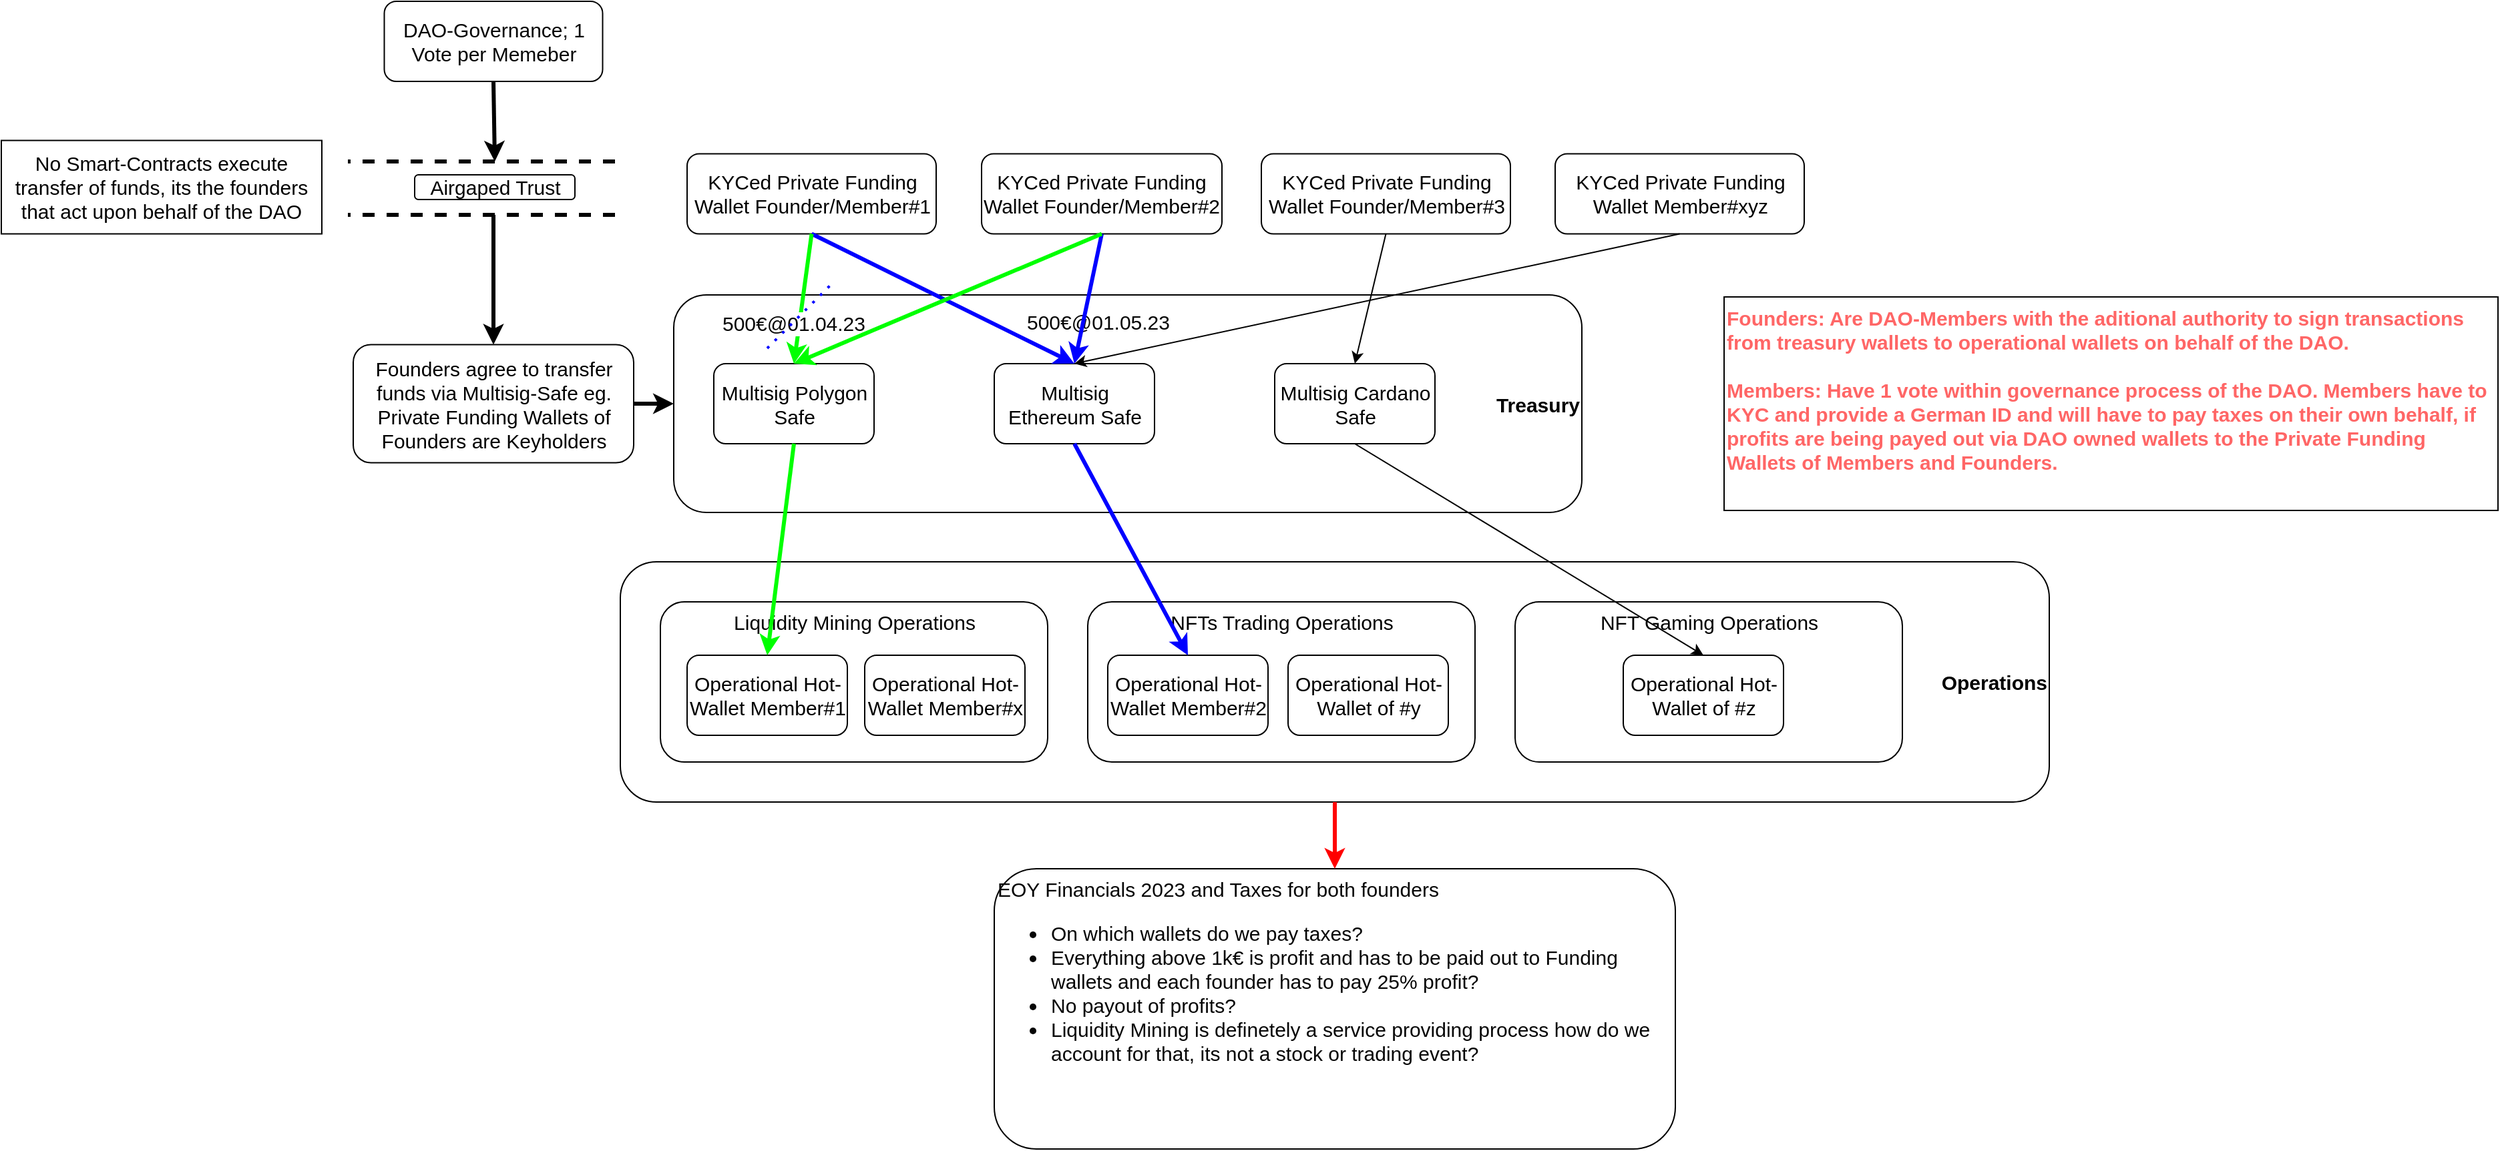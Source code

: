 <mxfile version="20.8.10" type="device"><diagram name="Seite-1" id="reXOlka0RR7HOdJJbHTf"><mxGraphModel dx="1863" dy="614" grid="1" gridSize="10" guides="1" tooltips="1" connect="1" arrows="1" fold="1" page="1" pageScale="1" pageWidth="827" pageHeight="1169" math="0" shadow="0"><root><mxCell id="0"/><mxCell id="1" parent="0"/><mxCell id="ksUGWsf0ZPR4c5a9Apki-6" value="&lt;div style=&quot;font-size: 15px;&quot;&gt;&lt;b style=&quot;font-size: 15px;&quot;&gt;&lt;font style=&quot;font-size: 15px;&quot;&gt;Treasury&lt;/font&gt;&lt;/b&gt;&lt;/div&gt;" style="rounded=1;whiteSpace=wrap;html=1;align=right;fontSize=15;" parent="1" vertex="1"><mxGeometry x="233.5" y="220" width="680" height="163" as="geometry"/></mxCell><mxCell id="ksUGWsf0ZPR4c5a9Apki-1" value="KYCed Private Funding Wallet Founder/Member#1" style="rounded=1;whiteSpace=wrap;html=1;fontSize=15;" parent="1" vertex="1"><mxGeometry x="243.5" y="114.25" width="186.5" height="60" as="geometry"/></mxCell><mxCell id="ksUGWsf0ZPR4c5a9Apki-2" value="KYCed&amp;nbsp;Private Funding Wallet Founder/Member#2" style="rounded=1;whiteSpace=wrap;html=1;fontSize=15;" parent="1" vertex="1"><mxGeometry x="464" y="114.25" width="180" height="60" as="geometry"/></mxCell><mxCell id="ksUGWsf0ZPR4c5a9Apki-3" value="Multisig Ethereum Safe" style="rounded=1;whiteSpace=wrap;html=1;fontSize=15;" parent="1" vertex="1"><mxGeometry x="473.5" y="271.5" width="120" height="60" as="geometry"/></mxCell><mxCell id="ksUGWsf0ZPR4c5a9Apki-4" value="Multisig Polygon Safe" style="rounded=1;whiteSpace=wrap;html=1;fontSize=15;" parent="1" vertex="1"><mxGeometry x="263.5" y="271.5" width="120" height="60" as="geometry"/></mxCell><mxCell id="ksUGWsf0ZPR4c5a9Apki-5" value="Multisig Cardano Safe" style="rounded=1;whiteSpace=wrap;html=1;fontSize=15;" parent="1" vertex="1"><mxGeometry x="683.5" y="271.5" width="120" height="60" as="geometry"/></mxCell><mxCell id="ksUGWsf0ZPR4c5a9Apki-8" value="" style="endArrow=classic;startArrow=none;html=1;rounded=0;entryX=0.5;entryY=0;entryDx=0;entryDy=0;exitX=0.5;exitY=1;exitDx=0;exitDy=0;strokeColor=#0000FF;strokeWidth=3;startFill=0;fontSize=15;" parent="1" source="ksUGWsf0ZPR4c5a9Apki-1" target="ksUGWsf0ZPR4c5a9Apki-3" edge="1"><mxGeometry width="50" height="50" relative="1" as="geometry"><mxPoint x="463.5" y="260" as="sourcePoint"/><mxPoint x="513.5" y="210" as="targetPoint"/></mxGeometry></mxCell><mxCell id="ksUGWsf0ZPR4c5a9Apki-41" value="500€@01.05.23" style="edgeLabel;html=1;align=center;verticalAlign=middle;resizable=0;points=[];fontSize=15;fontColor=#050505;" parent="ksUGWsf0ZPR4c5a9Apki-8" vertex="1" connectable="0"><mxGeometry x="-0.202" y="1" relative="1" as="geometry"><mxPoint x="135" y="28" as="offset"/></mxGeometry></mxCell><mxCell id="ksUGWsf0ZPR4c5a9Apki-9" value="" style="endArrow=classic;startArrow=none;html=1;rounded=0;entryX=0.5;entryY=0;entryDx=0;entryDy=0;exitX=0.5;exitY=1;exitDx=0;exitDy=0;fontColor=#050505;strokeColor=#00FF00;strokeWidth=3;startFill=0;fontSize=15;" parent="1" source="ksUGWsf0ZPR4c5a9Apki-1" target="ksUGWsf0ZPR4c5a9Apki-4" edge="1"><mxGeometry width="50" height="50" relative="1" as="geometry"><mxPoint x="243.5" y="100" as="sourcePoint"/><mxPoint x="323.5" y="100" as="targetPoint"/></mxGeometry></mxCell><mxCell id="ksUGWsf0ZPR4c5a9Apki-38" value="500€@01.04.23" style="edgeLabel;html=1;align=center;verticalAlign=middle;resizable=0;points=[];fontSize=15;fontColor=#050505;" parent="ksUGWsf0ZPR4c5a9Apki-9" vertex="1" connectable="0"><mxGeometry x="-0.373" relative="1" as="geometry"><mxPoint x="-10" y="36" as="offset"/></mxGeometry></mxCell><mxCell id="ksUGWsf0ZPR4c5a9Apki-11" value="" style="endArrow=classic;startArrow=none;html=1;rounded=0;entryX=0.5;entryY=0;entryDx=0;entryDy=0;exitX=0.5;exitY=1;exitDx=0;exitDy=0;strokeColor=#0000FF;strokeWidth=3;startFill=0;fontSize=15;" parent="1" source="ksUGWsf0ZPR4c5a9Apki-2" target="ksUGWsf0ZPR4c5a9Apki-3" edge="1"><mxGeometry width="50" height="50" relative="1" as="geometry"><mxPoint x="263.5" y="120" as="sourcePoint"/><mxPoint x="343.5" y="120" as="targetPoint"/></mxGeometry></mxCell><mxCell id="ksUGWsf0ZPR4c5a9Apki-12" value="" style="endArrow=classic;startArrow=none;html=1;rounded=0;entryX=0.5;entryY=0;entryDx=0;entryDy=0;exitX=0.5;exitY=1;exitDx=0;exitDy=0;strokeColor=#00FF00;strokeWidth=3;startFill=0;fontSize=15;" parent="1" source="ksUGWsf0ZPR4c5a9Apki-2" target="ksUGWsf0ZPR4c5a9Apki-4" edge="1"><mxGeometry width="50" height="50" relative="1" as="geometry"><mxPoint x="273.5" y="130" as="sourcePoint"/><mxPoint x="353.5" y="130" as="targetPoint"/></mxGeometry></mxCell><mxCell id="ksUGWsf0ZPR4c5a9Apki-21" value="&lt;div style=&quot;font-size: 15px;&quot;&gt;&lt;b style=&quot;font-size: 15px;&quot;&gt;&lt;font style=&quot;font-size: 15px;&quot;&gt;Operations&lt;/font&gt;&lt;/b&gt;&lt;/div&gt;" style="rounded=1;whiteSpace=wrap;html=1;align=right;fontSize=15;" parent="1" vertex="1"><mxGeometry x="193.5" y="420" width="1070" height="180" as="geometry"/></mxCell><mxCell id="ksUGWsf0ZPR4c5a9Apki-17" value="Liquidity Mining Operations" style="rounded=1;whiteSpace=wrap;html=1;align=center;verticalAlign=top;fontSize=15;" parent="1" vertex="1"><mxGeometry x="223.5" y="450" width="290" height="120" as="geometry"/></mxCell><mxCell id="ksUGWsf0ZPR4c5a9Apki-19" value="" style="endArrow=classic;html=1;rounded=0;entryX=0;entryY=0.5;entryDx=0;entryDy=0;exitX=1;exitY=0.5;exitDx=0;exitDy=0;strokeWidth=3;fontSize=15;" parent="1" source="ksUGWsf0ZPR4c5a9Apki-20" target="ksUGWsf0ZPR4c5a9Apki-6" edge="1"><mxGeometry width="50" height="50" relative="1" as="geometry"><mxPoint x="373.5" y="480" as="sourcePoint"/><mxPoint x="513.5" y="200" as="targetPoint"/></mxGeometry></mxCell><mxCell id="ksUGWsf0ZPR4c5a9Apki-20" value="Founders agree to transfer funds via Multisig-Safe eg. Private Funding Wallets of Founders are Keyholders" style="rounded=1;whiteSpace=wrap;html=1;fontSize=15;" parent="1" vertex="1"><mxGeometry x="-6.5" y="257.25" width="210" height="88.5" as="geometry"/></mxCell><mxCell id="ksUGWsf0ZPR4c5a9Apki-22" value="Operational Hot-Wallet Member#1" style="rounded=1;whiteSpace=wrap;html=1;fontSize=15;" parent="1" vertex="1"><mxGeometry x="243.5" y="490" width="120" height="60" as="geometry"/></mxCell><mxCell id="ksUGWsf0ZPR4c5a9Apki-23" value="" style="endArrow=classic;startArrow=none;html=1;rounded=0;entryX=0.5;entryY=0;entryDx=0;entryDy=0;exitX=0.5;exitY=1;exitDx=0;exitDy=0;strokeWidth=3;strokeColor=#00FF00;startFill=0;fontSize=15;" parent="1" source="ksUGWsf0ZPR4c5a9Apki-4" target="ksUGWsf0ZPR4c5a9Apki-22" edge="1"><mxGeometry width="50" height="50" relative="1" as="geometry"><mxPoint x="403.5" y="160" as="sourcePoint"/><mxPoint x="373.5" y="270" as="targetPoint"/></mxGeometry></mxCell><mxCell id="ksUGWsf0ZPR4c5a9Apki-28" value="NFTs Trading Operations" style="rounded=1;whiteSpace=wrap;html=1;align=center;verticalAlign=top;fontSize=15;" parent="1" vertex="1"><mxGeometry x="543.5" y="450" width="290" height="120" as="geometry"/></mxCell><mxCell id="ksUGWsf0ZPR4c5a9Apki-29" value="Operational Hot-Wallet Member#2" style="rounded=1;whiteSpace=wrap;html=1;fontSize=15;" parent="1" vertex="1"><mxGeometry x="558.5" y="490" width="120" height="60" as="geometry"/></mxCell><mxCell id="ksUGWsf0ZPR4c5a9Apki-30" value="" style="endArrow=classic;startArrow=none;html=1;rounded=0;entryX=0.5;entryY=0;entryDx=0;entryDy=0;exitX=0.5;exitY=1;exitDx=0;exitDy=0;strokeWidth=3;strokeColor=#0000FF;startFill=0;fontSize=15;" parent="1" source="ksUGWsf0ZPR4c5a9Apki-3" target="ksUGWsf0ZPR4c5a9Apki-29" edge="1"><mxGeometry width="50" height="50" relative="1" as="geometry"><mxPoint x="713.5" y="330" as="sourcePoint"/><mxPoint x="363.5" y="510" as="targetPoint"/></mxGeometry></mxCell><mxCell id="ksUGWsf0ZPR4c5a9Apki-31" value="Operational Hot-Wallet of #y" style="rounded=1;whiteSpace=wrap;html=1;fontSize=15;" parent="1" vertex="1"><mxGeometry x="693.5" y="490" width="120" height="60" as="geometry"/></mxCell><mxCell id="ksUGWsf0ZPR4c5a9Apki-33" value="EOY Financials 2023 and Taxes for both founders&lt;br style=&quot;font-size: 15px;&quot;&gt;&lt;ul style=&quot;font-size: 15px;&quot;&gt;&lt;li style=&quot;font-size: 15px;&quot;&gt;On which wallets do we pay taxes?&lt;/li&gt;&lt;li style=&quot;font-size: 15px;&quot;&gt;Everything above 1k€ is profit and has to be paid out to Funding wallets and each founder has to pay 25% profit?&lt;/li&gt;&lt;li style=&quot;font-size: 15px;&quot;&gt;No payout of profits?&lt;/li&gt;&lt;li style=&quot;font-size: 15px;&quot;&gt;Liquidity Mining is definetely a service providing process how do we account for that, its not a stock or trading event?&lt;/li&gt;&lt;/ul&gt;" style="rounded=1;whiteSpace=wrap;html=1;fontSize=15;fontColor=#050505;verticalAlign=top;align=left;" parent="1" vertex="1"><mxGeometry x="473.5" y="650" width="510" height="210" as="geometry"/></mxCell><mxCell id="ksUGWsf0ZPR4c5a9Apki-34" value="" style="endArrow=none;startArrow=classic;html=1;rounded=0;strokeWidth=3;strokeColor=#FF0000;endFill=0;exitX=0.5;exitY=0;exitDx=0;exitDy=0;entryX=0.5;entryY=1;entryDx=0;entryDy=0;fontSize=15;" parent="1" source="ksUGWsf0ZPR4c5a9Apki-33" target="ksUGWsf0ZPR4c5a9Apki-21" edge="1"><mxGeometry width="50" height="50" relative="1" as="geometry"><mxPoint x="623.5" y="630" as="sourcePoint"/><mxPoint x="933.5" y="510" as="targetPoint"/></mxGeometry></mxCell><mxCell id="ksUGWsf0ZPR4c5a9Apki-43" value="DAO-Governance; 1 Vote per Memeber" style="rounded=1;whiteSpace=wrap;html=1;fontSize=15;fontColor=#050505;" parent="1" vertex="1"><mxGeometry x="16.75" width="163.5" height="60" as="geometry"/></mxCell><mxCell id="ksUGWsf0ZPR4c5a9Apki-47" value="" style="endArrow=none;dashed=1;html=1;rounded=0;strokeColor=#000000;strokeWidth=3;fontSize=15;fontColor=#050505;" parent="1" edge="1"><mxGeometry width="50" height="50" relative="1" as="geometry"><mxPoint x="189.5" y="160" as="sourcePoint"/><mxPoint x="-10.5" y="160" as="targetPoint"/></mxGeometry></mxCell><mxCell id="ksUGWsf0ZPR4c5a9Apki-48" value="" style="endArrow=none;dashed=1;html=1;rounded=0;strokeColor=#000000;strokeWidth=3;fontSize=15;fontColor=#050505;" parent="1" edge="1"><mxGeometry width="50" height="50" relative="1" as="geometry"><mxPoint x="189.5" y="120" as="sourcePoint"/><mxPoint x="-10.5" y="120" as="targetPoint"/></mxGeometry></mxCell><mxCell id="ksUGWsf0ZPR4c5a9Apki-50" value="" style="endArrow=classic;html=1;rounded=0;strokeColor=#000000;strokeWidth=3;fontSize=15;fontColor=#050505;exitX=0.5;exitY=1;exitDx=0;exitDy=0;" parent="1" source="ksUGWsf0ZPR4c5a9Apki-43" edge="1"><mxGeometry width="50" height="50" relative="1" as="geometry"><mxPoint x="479.5" y="-30" as="sourcePoint"/><mxPoint x="99.5" y="120" as="targetPoint"/></mxGeometry></mxCell><mxCell id="ksUGWsf0ZPR4c5a9Apki-51" value="" style="endArrow=none;dashed=1;html=1;dashPattern=1 3;strokeWidth=2;rounded=0;strokeColor=#0000FF;fontSize=15;fontColor=#050505;" parent="1" edge="1"><mxGeometry width="50" height="50" relative="1" as="geometry"><mxPoint x="303.5" y="260" as="sourcePoint"/><mxPoint x="353.5" y="210" as="targetPoint"/></mxGeometry></mxCell><mxCell id="ksUGWsf0ZPR4c5a9Apki-53" value="Airgaped Trust" style="rounded=1;whiteSpace=wrap;html=1;fontSize=15;" parent="1" vertex="1"><mxGeometry x="39.5" y="130" width="120" height="18.5" as="geometry"/></mxCell><mxCell id="yzgCBwjG9V1qT73Nef4H-2" value="No Smart-Contracts execute transfer of funds, its the founders that act upon behalf of the DAO" style="rounded=0;whiteSpace=wrap;html=1;fontSize=15;" parent="1" vertex="1"><mxGeometry x="-270" y="104.25" width="240" height="70" as="geometry"/></mxCell><mxCell id="yzgCBwjG9V1qT73Nef4H-3" value="" style="endArrow=classic;html=1;rounded=0;strokeColor=#000000;strokeWidth=3;fontSize=15;fontColor=#050505;entryX=0.5;entryY=0;entryDx=0;entryDy=0;" parent="1" target="ksUGWsf0ZPR4c5a9Apki-20" edge="1"><mxGeometry width="50" height="50" relative="1" as="geometry"><mxPoint x="98.5" y="160" as="sourcePoint"/><mxPoint x="109.5" y="130" as="targetPoint"/></mxGeometry></mxCell><mxCell id="yzgCBwjG9V1qT73Nef4H-4" value="KYCed&amp;nbsp;Private Funding Wallet Founder/Member#3" style="rounded=1;whiteSpace=wrap;html=1;fontSize=15;" parent="1" vertex="1"><mxGeometry x="673.5" y="114.25" width="186.5" height="60" as="geometry"/></mxCell><mxCell id="yzgCBwjG9V1qT73Nef4H-5" value="KYCed&amp;nbsp;Private Funding Wallet Member#xyz" style="rounded=1;whiteSpace=wrap;html=1;fontSize=15;" parent="1" vertex="1"><mxGeometry x="893.5" y="114.25" width="186.5" height="60" as="geometry"/></mxCell><mxCell id="yzgCBwjG9V1qT73Nef4H-6" value="Operational Hot-Wallet Member#x" style="rounded=1;whiteSpace=wrap;html=1;fontSize=15;" parent="1" vertex="1"><mxGeometry x="376.5" y="490" width="120" height="60" as="geometry"/></mxCell><mxCell id="yzgCBwjG9V1qT73Nef4H-7" value="NFT Gaming Operations" style="rounded=1;whiteSpace=wrap;html=1;align=center;verticalAlign=top;fontSize=15;" parent="1" vertex="1"><mxGeometry x="863.5" y="450" width="290" height="120" as="geometry"/></mxCell><mxCell id="yzgCBwjG9V1qT73Nef4H-8" value="Operational Hot-Wallet of #z" style="rounded=1;whiteSpace=wrap;html=1;fontSize=15;" parent="1" vertex="1"><mxGeometry x="944.5" y="490" width="120" height="60" as="geometry"/></mxCell><mxCell id="yzgCBwjG9V1qT73Nef4H-9" value="" style="endArrow=classic;html=1;rounded=0;strokeColor=#000000;strokeWidth=1;fontSize=15;fontColor=#050505;entryX=0.5;entryY=0;entryDx=0;entryDy=0;exitX=0.5;exitY=1;exitDx=0;exitDy=0;" parent="1" source="yzgCBwjG9V1qT73Nef4H-4" target="ksUGWsf0ZPR4c5a9Apki-5" edge="1"><mxGeometry width="50" height="50" relative="1" as="geometry"><mxPoint x="108.5" y="170" as="sourcePoint"/><mxPoint x="108.5" y="267.25" as="targetPoint"/></mxGeometry></mxCell><mxCell id="yzgCBwjG9V1qT73Nef4H-10" value="" style="endArrow=classic;html=1;rounded=0;strokeColor=#000000;strokeWidth=1;fontSize=15;fontColor=#050505;entryX=0.5;entryY=0;entryDx=0;entryDy=0;exitX=0.5;exitY=1;exitDx=0;exitDy=0;" parent="1" source="yzgCBwjG9V1qT73Nef4H-5" target="ksUGWsf0ZPR4c5a9Apki-3" edge="1"><mxGeometry width="50" height="50" relative="1" as="geometry"><mxPoint x="118.5" y="180" as="sourcePoint"/><mxPoint x="118.5" y="277.25" as="targetPoint"/></mxGeometry></mxCell><mxCell id="yzgCBwjG9V1qT73Nef4H-11" value="" style="endArrow=classic;html=1;rounded=0;strokeColor=#000000;strokeWidth=1;fontSize=15;fontColor=#050505;entryX=0.5;entryY=0;entryDx=0;entryDy=0;exitX=0.5;exitY=1;exitDx=0;exitDy=0;" parent="1" source="ksUGWsf0ZPR4c5a9Apki-5" target="yzgCBwjG9V1qT73Nef4H-8" edge="1"><mxGeometry width="50" height="50" relative="1" as="geometry"><mxPoint x="128.5" y="170" as="sourcePoint"/><mxPoint x="128.5" y="267.25" as="targetPoint"/></mxGeometry></mxCell><mxCell id="Y0BjRnIpEt8SPluu8uCf-1" value="Founders: Are DAO-Members with the aditional authority to sign transactions from treasury wallets to operational wallets on behalf of the DAO.&lt;br&gt;&lt;br style=&quot;font-size: 15px;&quot;&gt;&lt;div style=&quot;font-size: 15px;&quot;&gt;&lt;span style=&quot;background-color: initial; font-size: 15px;&quot;&gt;Members: Have 1 vote within governance process of the DAO. Members have to KYC and provide a German ID and will have to pay taxes on their own behalf, if profits are being payed out via DAO owned wallets to the Private Funding Wallets of Members and Founders.&lt;/span&gt;&lt;/div&gt;" style="rounded=0;whiteSpace=wrap;html=1;align=left;fontSize=15;verticalAlign=top;fontStyle=1;fontColor=#FF6666;" parent="1" vertex="1"><mxGeometry x="1020" y="221.5" width="579.5" height="160" as="geometry"/></mxCell></root></mxGraphModel></diagram></mxfile>
